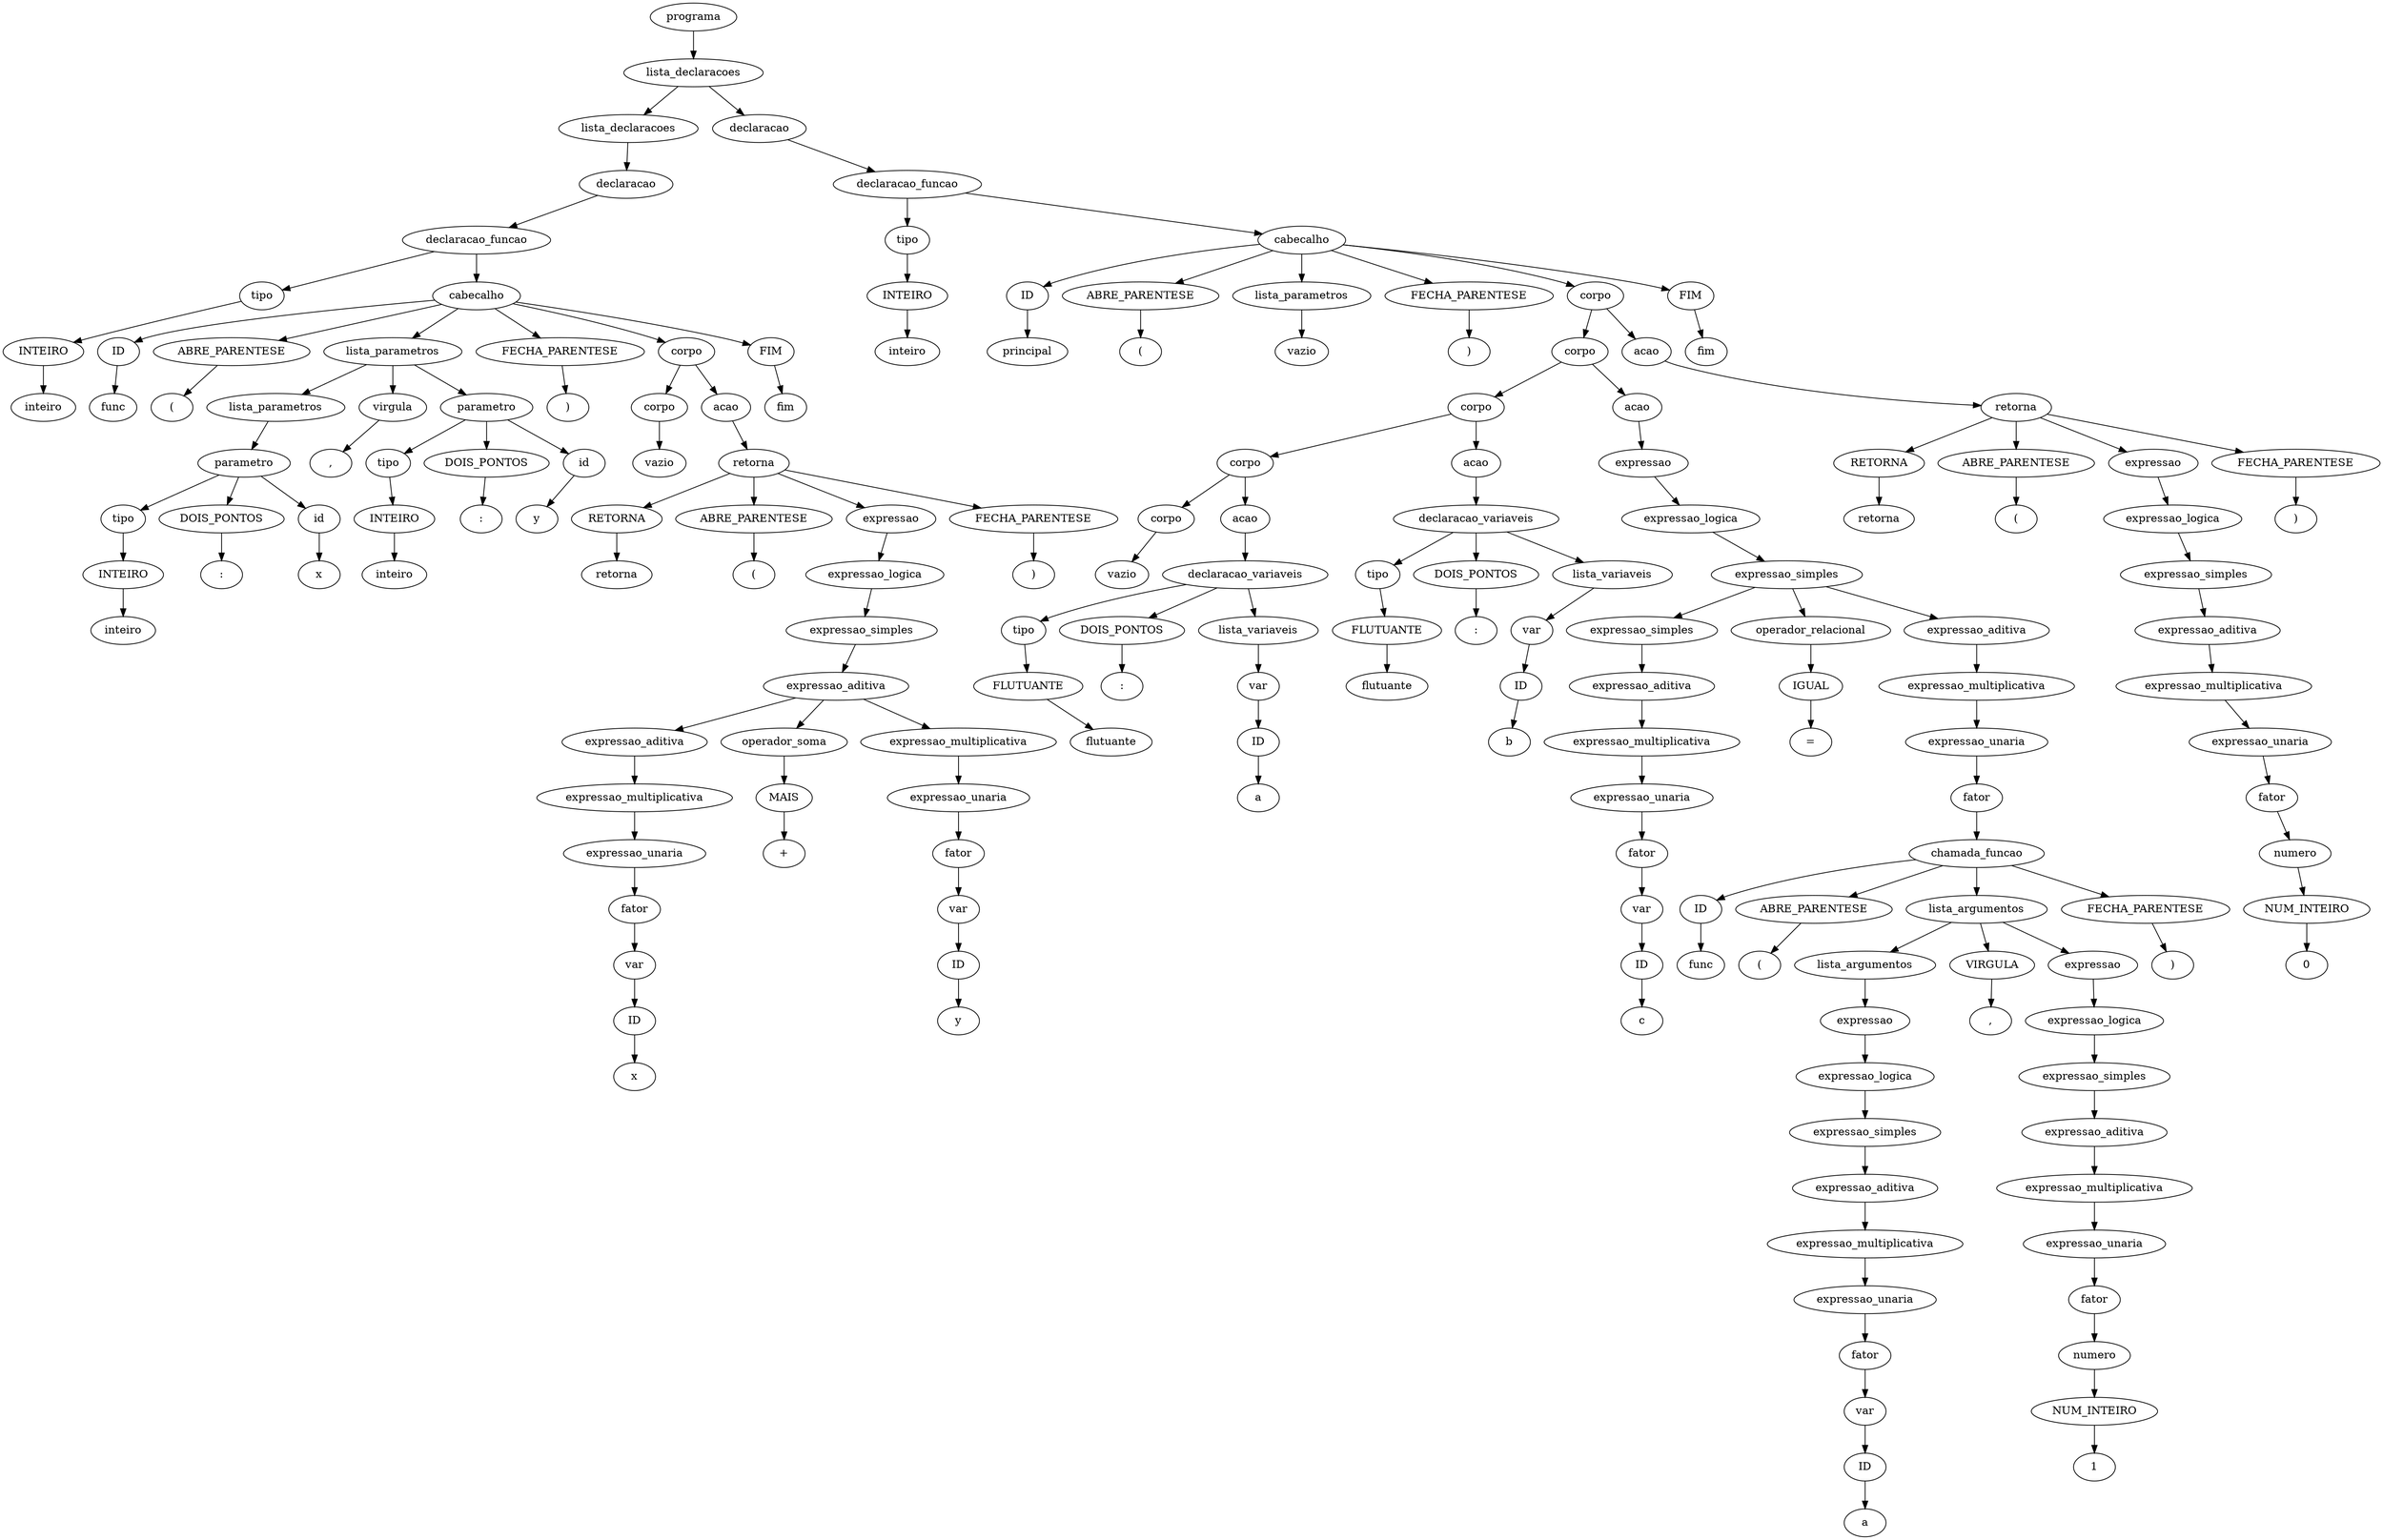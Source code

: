 digraph tree {
    "0x0" [label="programa"];
    "0x1" [label="lista_declaracoes"];
    "0x2" [label="lista_declaracoes"];
    "0x3" [label="declaracao"];
    "0x4" [label="declaracao_funcao"];
    "0x5" [label="tipo"];
    "0x6" [label="INTEIRO"];
    "0x7" [label="inteiro"];
    "0x8" [label="cabecalho"];
    "0x9" [label="ID"];
    "0xa" [label="func"];
    "0xb" [label="ABRE_PARENTESE"];
    "0xc" [label="("];
    "0xd" [label="lista_parametros"];
    "0xe" [label="lista_parametros"];
    "0xf" [label="parametro"];
    "0x10" [label="tipo"];
    "0x11" [label="INTEIRO"];
    "0x12" [label="inteiro"];
    "0x13" [label="DOIS_PONTOS"];
    "0x14" [label=":"];
    "0x15" [label="id"];
    "0x16" [label="x"];
    "0x17" [label="virgula"];
    "0x18" [label=","];
    "0x19" [label="parametro"];
    "0x1a" [label="tipo"];
    "0x1b" [label="INTEIRO"];
    "0x1c" [label="inteiro"];
    "0x1d" [label="DOIS_PONTOS"];
    "0x1e" [label=":"];
    "0x1f" [label="id"];
    "0x20" [label="y"];
    "0x21" [label="FECHA_PARENTESE"];
    "0x22" [label=")"];
    "0x23" [label="corpo"];
    "0x24" [label="corpo"];
    "0x25" [label="vazio"];
    "0x26" [label="acao"];
    "0x27" [label="retorna"];
    "0x28" [label="RETORNA"];
    "0x29" [label="retorna"];
    "0x2a" [label="ABRE_PARENTESE"];
    "0x2b" [label="("];
    "0x2c" [label="expressao"];
    "0x2d" [label="expressao_logica"];
    "0x2e" [label="expressao_simples"];
    "0x2f" [label="expressao_aditiva"];
    "0x30" [label="expressao_aditiva"];
    "0x31" [label="expressao_multiplicativa"];
    "0x32" [label="expressao_unaria"];
    "0x33" [label="fator"];
    "0x34" [label="var"];
    "0x35" [label="ID"];
    "0x36" [label="x"];
    "0x37" [label="operador_soma"];
    "0x38" [label="MAIS"];
    "0x39" [label="+"];
    "0x3a" [label="expressao_multiplicativa"];
    "0x3b" [label="expressao_unaria"];
    "0x3c" [label="fator"];
    "0x3d" [label="var"];
    "0x3e" [label="ID"];
    "0x3f" [label="y"];
    "0x40" [label="FECHA_PARENTESE"];
    "0x41" [label=")"];
    "0x42" [label="FIM"];
    "0x43" [label="fim"];
    "0x44" [label="declaracao"];
    "0x45" [label="declaracao_funcao"];
    "0x46" [label="tipo"];
    "0x47" [label="INTEIRO"];
    "0x48" [label="inteiro"];
    "0x49" [label="cabecalho"];
    "0x4a" [label="ID"];
    "0x4b" [label="principal"];
    "0x4c" [label="ABRE_PARENTESE"];
    "0x4d" [label="("];
    "0x4e" [label="lista_parametros"];
    "0x4f" [label="vazio"];
    "0x50" [label="FECHA_PARENTESE"];
    "0x51" [label=")"];
    "0x52" [label="corpo"];
    "0x53" [label="corpo"];
    "0x54" [label="corpo"];
    "0x55" [label="corpo"];
    "0x56" [label="corpo"];
    "0x57" [label="vazio"];
    "0x58" [label="acao"];
    "0x59" [label="declaracao_variaveis"];
    "0x5a" [label="tipo"];
    "0x5b" [label="FLUTUANTE"];
    "0x5c" [label="flutuante"];
    "0x5d" [label="DOIS_PONTOS"];
    "0x5e" [label=":"];
    "0x5f" [label="lista_variaveis"];
    "0x60" [label="var"];
    "0x61" [label="ID"];
    "0x62" [label="a"];
    "0x63" [label="acao"];
    "0x64" [label="declaracao_variaveis"];
    "0x65" [label="tipo"];
    "0x66" [label="FLUTUANTE"];
    "0x67" [label="flutuante"];
    "0x68" [label="DOIS_PONTOS"];
    "0x69" [label=":"];
    "0x6a" [label="lista_variaveis"];
    "0x6b" [label="var"];
    "0x6c" [label="ID"];
    "0x6d" [label="b"];
    "0x6e" [label="acao"];
    "0x6f" [label="expressao"];
    "0x70" [label="expressao_logica"];
    "0x71" [label="expressao_simples"];
    "0x72" [label="expressao_simples"];
    "0x73" [label="expressao_aditiva"];
    "0x74" [label="expressao_multiplicativa"];
    "0x75" [label="expressao_unaria"];
    "0x76" [label="fator"];
    "0x77" [label="var"];
    "0x78" [label="ID"];
    "0x79" [label="c"];
    "0x7a" [label="operador_relacional"];
    "0x7b" [label="IGUAL"];
    "0x7c" [label="="];
    "0x7d" [label="expressao_aditiva"];
    "0x7e" [label="expressao_multiplicativa"];
    "0x7f" [label="expressao_unaria"];
    "0x80" [label="fator"];
    "0x81" [label="chamada_funcao"];
    "0x82" [label="ID"];
    "0x83" [label="func"];
    "0x84" [label="ABRE_PARENTESE"];
    "0x85" [label="("];
    "0x86" [label="lista_argumentos"];
    "0x87" [label="lista_argumentos"];
    "0x88" [label="expressao"];
    "0x89" [label="expressao_logica"];
    "0x8a" [label="expressao_simples"];
    "0x8b" [label="expressao_aditiva"];
    "0x8c" [label="expressao_multiplicativa"];
    "0x8d" [label="expressao_unaria"];
    "0x8e" [label="fator"];
    "0x8f" [label="var"];
    "0x90" [label="ID"];
    "0x91" [label="a"];
    "0x92" [label="VIRGULA"];
    "0x93" [label=","];
    "0x94" [label="expressao"];
    "0x95" [label="expressao_logica"];
    "0x96" [label="expressao_simples"];
    "0x97" [label="expressao_aditiva"];
    "0x98" [label="expressao_multiplicativa"];
    "0x99" [label="expressao_unaria"];
    "0x9a" [label="fator"];
    "0x9b" [label="numero"];
    "0x9c" [label="NUM_INTEIRO"];
    "0x9d" [label="1"];
    "0x9e" [label="FECHA_PARENTESE"];
    "0x9f" [label=")"];
    "0xa0" [label="acao"];
    "0xa1" [label="retorna"];
    "0xa2" [label="RETORNA"];
    "0xa3" [label="retorna"];
    "0xa4" [label="ABRE_PARENTESE"];
    "0xa5" [label="("];
    "0xa6" [label="expressao"];
    "0xa7" [label="expressao_logica"];
    "0xa8" [label="expressao_simples"];
    "0xa9" [label="expressao_aditiva"];
    "0xaa" [label="expressao_multiplicativa"];
    "0xab" [label="expressao_unaria"];
    "0xac" [label="fator"];
    "0xad" [label="numero"];
    "0xae" [label="NUM_INTEIRO"];
    "0xaf" [label="0"];
    "0xb0" [label="FECHA_PARENTESE"];
    "0xb1" [label=")"];
    "0xb2" [label="FIM"];
    "0xb3" [label="fim"];
    "0x0" -> "0x1";
    "0x1" -> "0x2";
    "0x1" -> "0x44";
    "0x2" -> "0x3";
    "0x3" -> "0x4";
    "0x4" -> "0x5";
    "0x4" -> "0x8";
    "0x5" -> "0x6";
    "0x6" -> "0x7";
    "0x8" -> "0x9";
    "0x8" -> "0xb";
    "0x8" -> "0xd";
    "0x8" -> "0x21";
    "0x8" -> "0x23";
    "0x8" -> "0x42";
    "0x9" -> "0xa";
    "0xb" -> "0xc";
    "0xd" -> "0xe";
    "0xd" -> "0x17";
    "0xd" -> "0x19";
    "0xe" -> "0xf";
    "0xf" -> "0x10";
    "0xf" -> "0x13";
    "0xf" -> "0x15";
    "0x10" -> "0x11";
    "0x11" -> "0x12";
    "0x13" -> "0x14";
    "0x15" -> "0x16";
    "0x17" -> "0x18";
    "0x19" -> "0x1a";
    "0x19" -> "0x1d";
    "0x19" -> "0x1f";
    "0x1a" -> "0x1b";
    "0x1b" -> "0x1c";
    "0x1d" -> "0x1e";
    "0x1f" -> "0x20";
    "0x21" -> "0x22";
    "0x23" -> "0x24";
    "0x23" -> "0x26";
    "0x24" -> "0x25";
    "0x26" -> "0x27";
    "0x27" -> "0x28";
    "0x27" -> "0x2a";
    "0x27" -> "0x2c";
    "0x27" -> "0x40";
    "0x28" -> "0x29";
    "0x2a" -> "0x2b";
    "0x2c" -> "0x2d";
    "0x2d" -> "0x2e";
    "0x2e" -> "0x2f";
    "0x2f" -> "0x30";
    "0x2f" -> "0x37";
    "0x2f" -> "0x3a";
    "0x30" -> "0x31";
    "0x31" -> "0x32";
    "0x32" -> "0x33";
    "0x33" -> "0x34";
    "0x34" -> "0x35";
    "0x35" -> "0x36";
    "0x37" -> "0x38";
    "0x38" -> "0x39";
    "0x3a" -> "0x3b";
    "0x3b" -> "0x3c";
    "0x3c" -> "0x3d";
    "0x3d" -> "0x3e";
    "0x3e" -> "0x3f";
    "0x40" -> "0x41";
    "0x42" -> "0x43";
    "0x44" -> "0x45";
    "0x45" -> "0x46";
    "0x45" -> "0x49";
    "0x46" -> "0x47";
    "0x47" -> "0x48";
    "0x49" -> "0x4a";
    "0x49" -> "0x4c";
    "0x49" -> "0x4e";
    "0x49" -> "0x50";
    "0x49" -> "0x52";
    "0x49" -> "0xb2";
    "0x4a" -> "0x4b";
    "0x4c" -> "0x4d";
    "0x4e" -> "0x4f";
    "0x50" -> "0x51";
    "0x52" -> "0x53";
    "0x52" -> "0xa0";
    "0x53" -> "0x54";
    "0x53" -> "0x6e";
    "0x54" -> "0x55";
    "0x54" -> "0x63";
    "0x55" -> "0x56";
    "0x55" -> "0x58";
    "0x56" -> "0x57";
    "0x58" -> "0x59";
    "0x59" -> "0x5a";
    "0x59" -> "0x5d";
    "0x59" -> "0x5f";
    "0x5a" -> "0x5b";
    "0x5b" -> "0x5c";
    "0x5d" -> "0x5e";
    "0x5f" -> "0x60";
    "0x60" -> "0x61";
    "0x61" -> "0x62";
    "0x63" -> "0x64";
    "0x64" -> "0x65";
    "0x64" -> "0x68";
    "0x64" -> "0x6a";
    "0x65" -> "0x66";
    "0x66" -> "0x67";
    "0x68" -> "0x69";
    "0x6a" -> "0x6b";
    "0x6b" -> "0x6c";
    "0x6c" -> "0x6d";
    "0x6e" -> "0x6f";
    "0x6f" -> "0x70";
    "0x70" -> "0x71";
    "0x71" -> "0x72";
    "0x71" -> "0x7a";
    "0x71" -> "0x7d";
    "0x72" -> "0x73";
    "0x73" -> "0x74";
    "0x74" -> "0x75";
    "0x75" -> "0x76";
    "0x76" -> "0x77";
    "0x77" -> "0x78";
    "0x78" -> "0x79";
    "0x7a" -> "0x7b";
    "0x7b" -> "0x7c";
    "0x7d" -> "0x7e";
    "0x7e" -> "0x7f";
    "0x7f" -> "0x80";
    "0x80" -> "0x81";
    "0x81" -> "0x82";
    "0x81" -> "0x84";
    "0x81" -> "0x86";
    "0x81" -> "0x9e";
    "0x82" -> "0x83";
    "0x84" -> "0x85";
    "0x86" -> "0x87";
    "0x86" -> "0x92";
    "0x86" -> "0x94";
    "0x87" -> "0x88";
    "0x88" -> "0x89";
    "0x89" -> "0x8a";
    "0x8a" -> "0x8b";
    "0x8b" -> "0x8c";
    "0x8c" -> "0x8d";
    "0x8d" -> "0x8e";
    "0x8e" -> "0x8f";
    "0x8f" -> "0x90";
    "0x90" -> "0x91";
    "0x92" -> "0x93";
    "0x94" -> "0x95";
    "0x95" -> "0x96";
    "0x96" -> "0x97";
    "0x97" -> "0x98";
    "0x98" -> "0x99";
    "0x99" -> "0x9a";
    "0x9a" -> "0x9b";
    "0x9b" -> "0x9c";
    "0x9c" -> "0x9d";
    "0x9e" -> "0x9f";
    "0xa0" -> "0xa1";
    "0xa1" -> "0xa2";
    "0xa1" -> "0xa4";
    "0xa1" -> "0xa6";
    "0xa1" -> "0xb0";
    "0xa2" -> "0xa3";
    "0xa4" -> "0xa5";
    "0xa6" -> "0xa7";
    "0xa7" -> "0xa8";
    "0xa8" -> "0xa9";
    "0xa9" -> "0xaa";
    "0xaa" -> "0xab";
    "0xab" -> "0xac";
    "0xac" -> "0xad";
    "0xad" -> "0xae";
    "0xae" -> "0xaf";
    "0xb0" -> "0xb1";
    "0xb2" -> "0xb3";
}

